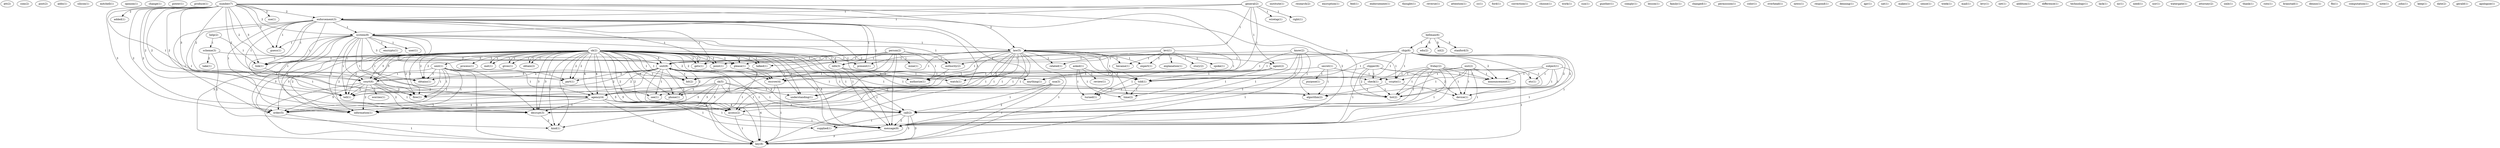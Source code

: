 digraph G {
  att [ label="att(2)" ];
  com [ label="com(2)" ];
  post [ label="post(2)" ];
  adds [ label="adds(1)" ];
  silicon [ label="silicon(1)" ];
  mitchell [ label="mitchell(1)" ];
  opinion [ label="opinion(1)" ];
  change [ label="change(1)" ];
  power [ label="power(1)" ];
  produce [ label="produce(1)" ];
  number [ label="number(7)" ];
  use [ label="use(1)" ];
  enforcement [ label="enforcement(3)" ];
  added [ label="added(1)" ];
  system [ label="system(8)" ];
  guess [ label="guess(1)" ];
  law [ label="law(5)" ];
  link [ label="link(1)" ];
  unit [ label="unit(8)" ];
  obtains [ label="obtains(1)" ];
  court [ label="court(6)" ];
  flow [ label="flow(1)" ];
  tell [ label="tell(1)" ];
  part [ label="part(1)" ];
  watch [ label="watch(1)" ];
  agency [ label="agency(4)" ];
  information [ label="information(1)" ];
  decrypt [ label="decrypt(3)" ];
  order [ label="order(5)" ];
  message [ label="message(8)" ];
  list [ label="list(2)" ];
  see [ label="see(1)" ];
  institute [ label="institute(1)" ];
  research [ label="research(2)" ];
  encryption [ label="encryption(1)" ];
  person [ label="person(2)" ];
  mine [ label="mine(1)" ];
  authority [ label="authority(2)" ];
  info [ label="info(3)" ];
  point [ label="point(1)" ];
  talked [ label="talked(1)" ];
  phone [ label="phone(1)" ];
  understanding [ label="understanding(1)" ];
  authorize [ label="authorize(1)" ];
  feel [ label="feel(1)" ];
  endorsement [ label="endorsement(1)" ];
  general [ label="general(2)" ];
  wiretap [ label="wiretap(1)" ];
  right [ label="right(1)" ];
  agent [ label="agent(2)" ];
  escrow [ label="escrow(4)" ];
  secret [ label="secret(1)" ];
  crypto [ label="crypto(1)" ];
  purpose [ label="purpose(1)" ];
  algorithm [ label="algorithm(2)" ];
  bit [ label="bit(2)" ];
  thought [ label="thought(1)" ];
  reverse [ label="reverse(1)" ];
  attention [ label="attention(1)" ];
  cc [ label="cc(1)" ];
  ford [ label="ford(1)" ];
  correction [ label="correction(1)" ];
  choose [ label="choose(1)" ];
  help [ label="help(2)" ];
  scheme [ label="scheme(3)" ];
  work [ label="work(1)" ];
  sun [ label="sun(1)" ];
  take [ label="take(1)" ];
  please [ label="please(1)" ];
  kind [ label="kind(1)" ];
  present [ label="present(1)" ];
  gets [ label="gets(1)" ];
  access [ label="access(2)" ];
  key [ label="key(8)" ];
  gunther [ label="gunther(1)" ];
  subject [ label="subject(1)" ];
  etc [ label="etc(1)" ];
  announcement [ label="announcement(1)" ];
  device [ label="device(1)" ];
  comply [ label="comply(1)" ];
  lesson [ label="lesson(1)" ];
  friday [ label="friday(2)" ];
  call [ label="call(2)" ];
  supplied [ label="supplied(1)" ];
  call [ label="call(2)" ];
  family [ label="family(1)" ];
  changed [ label="changed(1)" ];
  permission [ label="permission(1)" ];
  color [ label="color(1)" ];
  overhead [ label="overhead(1)" ];
  encrypts [ label="encrypts(1)" ];
  user [ label="user(1)" ];
  told [ label="told(1)" ];
  know [ label="know(2)" ];
  anything [ label="anything(1)" ];
  became [ label="became(1)" ];
  related [ label="related(1)" ];
  time [ label="time(2)" ];
  expert [ label="expert(1)" ];
  turned [ label="turned(1)" ];
  news [ label="news(1)" ];
  respond [ label="respond(1)" ];
  uk [ label="uk(6)" ];
  sent [ label="sent(1)" ];
  process [ label="process(1)" ];
  met [ label="met(1)" ];
  gives [ label="gives(1)" ];
  obtain [ label="obtain(2)" ];
  denning [ label="denning(1)" ];
  apr [ label="apr(1)" ];
  sat [ label="sat(1)" ];
  makes [ label="makes(1)" ];
  hellman [ label="hellman(6)" ];
  chip [ label="chip(6)" ];
  edu [ label="edu(2)" ];
  isl [ label="isl(2)" ];
  stanford [ label="stanford(3)" ];
  sense [ label="sense(1)" ];
  week [ label="week(1)" ];
  mail [ label="mail(1)" ];
  uk [ label="uk(2)" ];
  levy [ label="levy(1)" ];
  net [ label="net(1)" ];
  levi [ label="levi(1)" ];
  explanation [ label="explanation(1)" ];
  story [ label="story(2)" ];
  spoke [ label="spoke(1)" ];
  addition [ label="addition(1)" ];
  difference [ label="difference(1)" ];
  technology [ label="technology(1)" ];
  lack [ label="lack(1)" ];
  check [ label="check(1)" ];
  ny [ label="ny(1)" ];
  worries [ label="worries(1)" ];
  need [ label="need(1)" ];
  nist [ label="nist(2)" ];
  xor [ label="xor(1)" ];
  watergate [ label="watergate(1)" ];
  clipper [ label="clipper(6)" ];
  attorney [ label="attorney(2)" ];
  asked [ label="asked(1)" ];
  review [ label="review(1)" ];
  smb [ label="smb(1)" ];
  thank [ label="thank(1)" ];
  sk [ label="sk(5)" ];
  nsa [ label="nsa(3)" ];
  cuts [ label="cuts(1)" ];
  branstad [ label="branstad(1)" ];
  dennis [ label="dennis(1)" ];
  fbi [ label="fbi(1)" ];
  computation [ label="computation(1)" ];
  note [ label="note(1)" ];
  john [ label="john(1)" ];
  keep [ label="keep(1)" ];
  date [ label="date(2)" ];
  gerald [ label="gerald(1)" ];
  apologize [ label="apologize(1)" ];
  number -> use [ label="2" ];
  number -> enforcement [ label="2" ];
  number -> added [ label="2" ];
  number -> system [ label="2" ];
  number -> guess [ label="2" ];
  number -> law [ label="2" ];
  number -> link [ label="2" ];
  number -> unit [ label="3" ];
  number -> obtains [ label="2" ];
  number -> court [ label="3" ];
  number -> flow [ label="2" ];
  number -> tell [ label="2" ];
  number -> part [ label="2" ];
  number -> watch [ label="1" ];
  number -> agency [ label="2" ];
  number -> information [ label="2" ];
  number -> decrypt [ label="2" ];
  number -> order [ label="3" ];
  number -> message [ label="2" ];
  number -> list [ label="1" ];
  number -> see [ label="1" ];
  person -> mine [ label="1" ];
  person -> authority [ label="1" ];
  person -> info [ label="1" ];
  person -> point [ label="1" ];
  person -> talked [ label="1" ];
  person -> phone [ label="1" ];
  person -> message [ label="1" ];
  person -> understanding [ label="1" ];
  person -> authorize [ label="1" ];
  general -> wiretap [ label="1" ];
  general -> enforcement [ label="1" ];
  general -> system [ label="1" ];
  general -> law [ label="1" ];
  general -> right [ label="1" ];
  general -> agent [ label="1" ];
  general -> escrow [ label="1" ];
  secret -> crypto [ label="1" ];
  secret -> purpose [ label="1" ];
  secret -> algorithm [ label="1" ];
  secret -> bit [ label="1" ];
  help -> scheme [ label="1" ];
  help -> link [ label="1" ];
  scheme -> take [ label="2" ];
  scheme -> please [ label="2" ];
  scheme -> kind [ label="2" ];
  enforcement -> system [ label="1" ];
  enforcement -> guess [ label="1" ];
  enforcement -> link [ label="1" ];
  enforcement -> unit [ label="1" ];
  enforcement -> present [ label="1" ];
  enforcement -> escrow [ label="1" ];
  enforcement -> court [ label="1" ];
  enforcement -> flow [ label="1" ];
  enforcement -> tell [ label="1" ];
  enforcement -> gets [ label="1" ];
  enforcement -> agency [ label="2" ];
  enforcement -> access [ label="1" ];
  enforcement -> information [ label="1" ];
  enforcement -> decrypt [ label="1" ];
  enforcement -> order [ label="1" ];
  enforcement -> key [ label="1" ];
  subject -> etc [ label="1" ];
  subject -> crypto [ label="1" ];
  subject -> announcement [ label="1" ];
  subject -> message [ label="1" ];
  subject -> device [ label="1" ];
  subject -> list [ label="1" ];
  friday -> call [ label="1" ];
  friday -> etc [ label="1" ];
  friday -> crypto [ label="1" ];
  friday -> announcement [ label="1" ];
  friday -> device [ label="1" ];
  friday -> supplied [ label="1" ];
  friday -> list [ label="1" ];
  friday -> call [ label="1" ];
  system -> guess [ label="1" ];
  system -> law [ label="1" ];
  system -> link [ label="1" ];
  system -> unit [ label="3" ];
  system -> encrypts [ label="1" ];
  system -> obtains [ label="1" ];
  system -> authority [ label="1" ];
  system -> court [ label="1" ];
  system -> flow [ label="1" ];
  system -> tell [ label="1" ];
  system -> agency [ label="1" ];
  system -> user [ label="1" ];
  system -> information [ label="1" ];
  system -> decrypt [ label="1" ];
  system -> order [ label="1" ];
  system -> message [ label="1" ];
  system -> told [ label="1" ];
  system -> authorize [ label="1" ];
  system -> key [ label="5" ];
  call -> unit [ label="2" ];
  call -> message [ label="2" ];
  call -> supplied [ label="1" ];
  call -> key [ label="3" ];
  know -> unit [ label="1" ];
  know -> crypto [ label="1" ];
  know -> algorithm [ label="1" ];
  know -> anything [ label="1" ];
  know -> message [ label="1" ];
  know -> call [ label="1" ];
  know -> key [ label="1" ];
  law -> link [ label="1" ];
  law -> agent [ label="1" ];
  law -> unit [ label="1" ];
  law -> present [ label="1" ];
  law -> escrow [ label="1" ];
  law -> court [ label="1" ];
  law -> flow [ label="1" ];
  law -> tell [ label="1" ];
  law -> gets [ label="1" ];
  law -> became [ label="1" ];
  law -> related [ label="1" ];
  law -> agency [ label="2" ];
  law -> access [ label="1" ];
  law -> information [ label="1" ];
  law -> decrypt [ label="1" ];
  law -> order [ label="1" ];
  law -> told [ label="1" ];
  law -> time [ label="1" ];
  law -> expert [ label="1" ];
  law -> turned [ label="1" ];
  law -> key [ label="1" ];
  uk -> link [ label="2" ];
  uk -> unit [ label="5" ];
  uk -> sent [ label="2" ];
  uk -> process [ label="1" ];
  uk -> present [ label="1" ];
  uk -> met [ label="1" ];
  uk -> obtains [ label="2" ];
  uk -> please [ label="1" ];
  uk -> escrow [ label="2" ];
  uk -> court [ label="3" ];
  uk -> info [ label="1" ];
  uk -> flow [ label="2" ];
  uk -> point [ label="1" ];
  uk -> bit [ label="1" ];
  uk -> tell [ label="2" ];
  uk -> gives [ label="1" ];
  uk -> gets [ label="1" ];
  uk -> part [ label="2" ];
  uk -> obtain [ label="1" ];
  uk -> talked [ label="1" ];
  uk -> phone [ label="1" ];
  uk -> agency [ label="4" ];
  uk -> access [ label="2" ];
  uk -> information [ label="2" ];
  uk -> decrypt [ label="3" ];
  uk -> order [ label="3" ];
  uk -> message [ label="5" ];
  uk -> understanding [ label="1" ];
  uk -> kind [ label="1" ];
  uk -> call [ label="1" ];
  uk -> key [ label="5" ];
  link -> tell [ label="1" ];
  agent -> told [ label="1" ];
  agent -> time [ label="1" ];
  agent -> turned [ label="1" ];
  unit -> obtains [ label="2" ];
  unit -> escrow [ label="1" ];
  unit -> court [ label="3" ];
  unit -> flow [ label="2" ];
  unit -> bit [ label="1" ];
  unit -> tell [ label="2" ];
  unit -> part [ label="2" ];
  unit -> watch [ label="1" ];
  unit -> agency [ label="2" ];
  unit -> information [ label="2" ];
  unit -> decrypt [ label="2" ];
  unit -> order [ label="3" ];
  unit -> message [ label="1" ];
  unit -> list [ label="1" ];
  unit -> see [ label="1" ];
  unit -> key [ label="4" ];
  sent -> obtains [ label="1" ];
  sent -> court [ label="1" ];
  sent -> flow [ label="1" ];
  sent -> tell [ label="1" ];
  sent -> part [ label="1" ];
  sent -> agency [ label="1" ];
  sent -> information [ label="1" ];
  sent -> decrypt [ label="1" ];
  sent -> order [ label="1" ];
  sent -> key [ label="1" ];
  crypto -> algorithm [ label="1" ];
  crypto -> device [ label="1" ];
  hellman -> chip [ label="1" ];
  hellman -> edu [ label="5" ];
  hellman -> isl [ label="5" ];
  hellman -> stanford [ label="5" ];
  uk -> met [ label="1" ];
  uk -> obtains [ label="2" ];
  uk -> please [ label="1" ];
  uk -> escrow [ label="2" ];
  uk -> court [ label="3" ];
  uk -> info [ label="1" ];
  uk -> flow [ label="2" ];
  uk -> point [ label="1" ];
  uk -> bit [ label="1" ];
  uk -> tell [ label="2" ];
  uk -> gives [ label="1" ];
  uk -> gets [ label="1" ];
  uk -> part [ label="2" ];
  uk -> obtain [ label="1" ];
  uk -> talked [ label="1" ];
  uk -> phone [ label="1" ];
  uk -> agency [ label="4" ];
  uk -> access [ label="2" ];
  uk -> information [ label="2" ];
  uk -> decrypt [ label="3" ];
  uk -> order [ label="3" ];
  uk -> message [ label="5" ];
  uk -> understanding [ label="1" ];
  uk -> kind [ label="1" ];
  uk -> call [ label="1" ];
  uk -> key [ label="5" ];
  levi -> explanation [ label="1" ];
  levi -> authority [ label="1" ];
  levi -> story [ label="1" ];
  levi -> became [ label="1" ];
  levi -> related [ label="1" ];
  levi -> spoke [ label="1" ];
  levi -> authorize [ label="1" ];
  levi -> expert [ label="1" ];
  authority -> authorize [ label="1" ];
  chip -> please [ label="1" ];
  chip -> info [ label="1" ];
  chip -> algorithm [ label="1" ];
  chip -> bit [ label="1" ];
  chip -> anything [ label="1" ];
  chip -> announcement [ label="2" ];
  chip -> message [ label="1" ];
  chip -> device [ label="2" ];
  chip -> check [ label="1" ];
  chip -> list [ label="2" ];
  chip -> told [ label="1" ];
  please -> algorithm [ label="1" ];
  please -> anything [ label="1" ];
  please -> kind [ label="1" ];
  escrow -> access [ label="1" ];
  escrow -> key [ label="1" ];
  court -> flow [ label="2" ];
  court -> tell [ label="2" ];
  court -> worries [ label="1" ];
  court -> agency [ label="2" ];
  court -> access [ label="1" ];
  court -> information [ label="2" ];
  court -> decrypt [ label="2" ];
  court -> order [ label="5" ];
  court -> key [ label="1" ];
  info -> algorithm [ label="1" ];
  info -> anything [ label="1" ];
  info -> message [ label="1" ];
  info -> check [ label="1" ];
  nist -> announcement [ label="1" ];
  nist -> message [ label="1" ];
  nist -> device [ label="1" ];
  nist -> check [ label="1" ];
  nist -> list [ label="1" ];
  nist -> told [ label="1" ];
  nist -> call [ label="1" ];
  nist -> key [ label="1" ];
  clipper -> announcement [ label="2" ];
  clipper -> message [ label="1" ];
  clipper -> device [ label="2" ];
  clipper -> check [ label="1" ];
  clipper -> list [ label="2" ];
  clipper -> told [ label="1" ];
  asked -> review [ label="1" ];
  asked -> told [ label="1" ];
  asked -> time [ label="1" ];
  asked -> turned [ label="1" ];
  sk -> phone [ label="1" ];
  sk -> agency [ label="3" ];
  sk -> information [ label="3" ];
  sk -> decrypt [ label="3" ];
  sk -> order [ label="3" ];
  sk -> understanding [ label="1" ];
  sk -> call [ label="1" ];
  sk -> key [ label="4" ];
  agency -> access [ label="2" ];
  agency -> information [ label="1" ];
  agency -> decrypt [ label="1" ];
  agency -> order [ label="1" ];
  agency -> message [ label="1" ];
  agency -> supplied [ label="1" ];
  agency -> call [ label="1" ];
  agency -> key [ label="1" ];
  nsa -> message [ label="2" ];
  nsa -> understanding [ label="1" ];
  nsa -> call [ label="1" ];
  nsa -> key [ label="1" ];
  access -> message [ label="1" ];
  access -> key [ label="1" ];
  decrypt -> kind [ label="2" ];
  order -> key [ label="1" ];
  message -> key [ label="3" ];
  check -> list [ label="1" ];
  check -> see [ label="1" ];
  told -> time [ label="1" ];
  told -> turned [ label="1" ];
  call -> key [ label="3" ];
}

